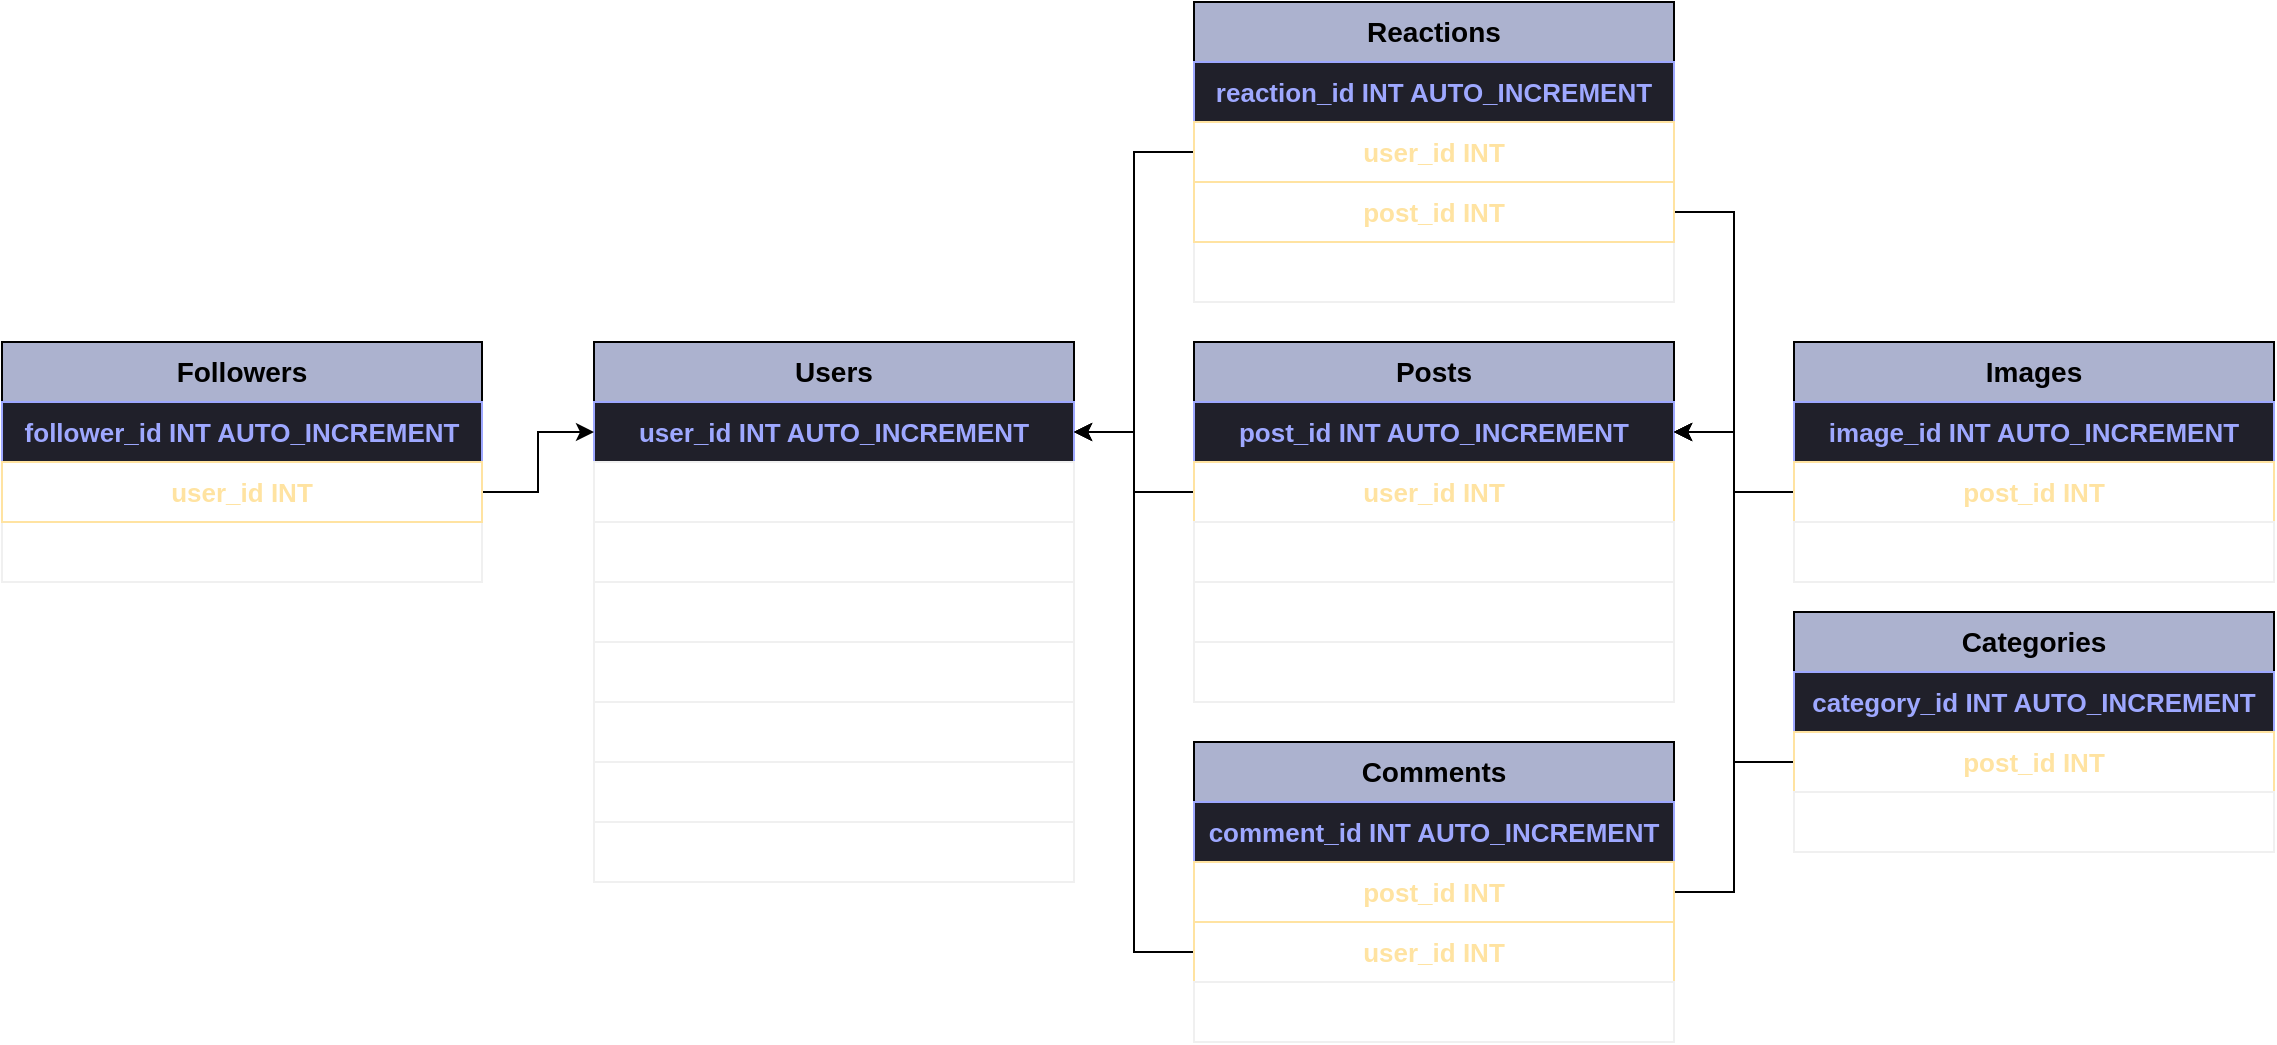 <mxfile version="13.6.5">
    <diagram id="cxP6G-qtAV26YzTyol4L" name="Page-1">
        <mxGraphModel dx="1397" dy="460" grid="1" gridSize="10" guides="1" tooltips="1" connect="1" arrows="1" fold="1" page="1" pageScale="1" pageWidth="827" pageHeight="1169" math="0" shadow="0">
            <root>
                <mxCell id="0"/>
                <mxCell id="1" parent="0"/>
                <mxCell id="3" value="" style="rounded=0;whiteSpace=wrap;html=1;" parent="1" vertex="1">
                    <mxGeometry x="340" y="250" width="240" height="270" as="geometry"/>
                </mxCell>
                <mxCell id="4" value="&lt;font color=&quot;#000000&quot;&gt;&lt;span style=&quot;font-size: 14px&quot;&gt;&lt;b&gt;Users&lt;/b&gt;&lt;/span&gt;&lt;/font&gt;" style="rounded=0;whiteSpace=wrap;html=1;fillColor=#ACB2CF;" parent="1" vertex="1">
                    <mxGeometry x="340" y="250" width="240" height="30" as="geometry"/>
                </mxCell>
                <mxCell id="5" value="&lt;span style=&quot;font-size: 13px&quot;&gt;&lt;b&gt;&lt;font color=&quot;#9ea8ff&quot;&gt;user_id INT AUTO_INCREMENT&lt;/font&gt;&lt;/b&gt;&lt;/span&gt;" style="rounded=0;whiteSpace=wrap;html=1;strokeColor=#9EA8FF;fillColor=#20202A;" parent="1" vertex="1">
                    <mxGeometry x="340" y="280" width="240" height="30" as="geometry"/>
                </mxCell>
                <mxCell id="6" value="&lt;font color=&quot;#ffffff&quot;&gt;&lt;span style=&quot;font-size: 13px&quot;&gt;&lt;b&gt;username VARCHAR(30) UNIQUE&lt;/b&gt;&lt;/span&gt;&lt;/font&gt;" style="rounded=0;whiteSpace=wrap;html=1;fillColor=none;strokeColor=#F0F0F0;" parent="1" vertex="1">
                    <mxGeometry x="340" y="310" width="240" height="30" as="geometry"/>
                </mxCell>
                <mxCell id="8" value="&lt;font color=&quot;#ffffff&quot;&gt;&lt;span style=&quot;font-size: 13px&quot;&gt;&lt;b&gt;name VARCHAR(20)&lt;/b&gt;&lt;/span&gt;&lt;/font&gt;" style="rounded=0;whiteSpace=wrap;html=1;fillColor=none;strokeColor=#F0F0F0;" parent="1" vertex="1">
                    <mxGeometry x="340" y="340" width="240" height="30" as="geometry"/>
                </mxCell>
                <mxCell id="9" value="&lt;font color=&quot;#ffffff&quot;&gt;&lt;span style=&quot;font-size: 13px&quot;&gt;&lt;b&gt;lastname VARCHAR(30)&lt;/b&gt;&lt;/span&gt;&lt;/font&gt;" style="rounded=0;whiteSpace=wrap;html=1;fillColor=none;strokeColor=#F0F0F0;" parent="1" vertex="1">
                    <mxGeometry x="340" y="370" width="240" height="30" as="geometry"/>
                </mxCell>
                <mxCell id="10" value="&lt;font color=&quot;#ffffff&quot;&gt;&lt;span style=&quot;font-size: 13px&quot;&gt;&lt;b&gt;email VARCHAR(70) UNIQUE&lt;/b&gt;&lt;/span&gt;&lt;/font&gt;" style="rounded=0;whiteSpace=wrap;html=1;fillColor=none;strokeColor=#F0F0F0;" parent="1" vertex="1">
                    <mxGeometry x="340" y="430" width="240" height="30" as="geometry"/>
                </mxCell>
                <mxCell id="11" value="&lt;font color=&quot;#ffffff&quot;&gt;&lt;span style=&quot;font-size: 13px&quot;&gt;&lt;b&gt;password VARCHAR(255)&lt;/b&gt;&lt;/span&gt;&lt;/font&gt;" style="rounded=0;whiteSpace=wrap;html=1;fillColor=none;strokeColor=#F0F0F0;" parent="1" vertex="1">
                    <mxGeometry x="340" y="460" width="240" height="30" as="geometry"/>
                </mxCell>
                <mxCell id="13" value="" style="rounded=0;whiteSpace=wrap;html=1;" parent="1" vertex="1">
                    <mxGeometry x="640" y="250" width="240" height="180" as="geometry"/>
                </mxCell>
                <mxCell id="14" value="&lt;font color=&quot;#000000&quot;&gt;&lt;span style=&quot;font-size: 14px&quot;&gt;&lt;b&gt;Posts&lt;/b&gt;&lt;/span&gt;&lt;/font&gt;" style="rounded=0;whiteSpace=wrap;html=1;fillColor=#ACB2CF;" parent="1" vertex="1">
                    <mxGeometry x="640" y="250" width="240" height="30" as="geometry"/>
                </mxCell>
                <mxCell id="15" value="&lt;span style=&quot;font-size: 13px&quot;&gt;&lt;b&gt;&lt;font color=&quot;#9ea8ff&quot;&gt;post_id INT AUTO_INCREMENT&lt;/font&gt;&lt;/b&gt;&lt;/span&gt;" style="rounded=0;whiteSpace=wrap;html=1;strokeColor=#9EA8FF;fillColor=#20202A;" parent="1" vertex="1">
                    <mxGeometry x="640" y="280" width="240" height="30" as="geometry"/>
                </mxCell>
                <mxCell id="21" style="edgeStyle=orthogonalEdgeStyle;rounded=0;orthogonalLoop=1;jettySize=auto;html=1;entryX=1;entryY=0.5;entryDx=0;entryDy=0;" parent="1" source="16" target="5" edge="1">
                    <mxGeometry relative="1" as="geometry"/>
                </mxCell>
                <mxCell id="16" value="&lt;span style=&quot;font-size: 13px&quot;&gt;&lt;b&gt;&lt;font color=&quot;#ffe3a1&quot;&gt;user_id INT&lt;/font&gt;&lt;/b&gt;&lt;/span&gt;" style="rounded=0;whiteSpace=wrap;html=1;fillColor=none;strokeColor=#FFE3A1;" parent="1" vertex="1">
                    <mxGeometry x="640" y="310" width="240" height="30" as="geometry"/>
                </mxCell>
                <mxCell id="17" value="&lt;font color=&quot;#ffffff&quot;&gt;&lt;span style=&quot;font-size: 13px&quot;&gt;&lt;b&gt;title VARCHAR(100)&lt;/b&gt;&lt;/span&gt;&lt;/font&gt;" style="rounded=0;whiteSpace=wrap;html=1;fillColor=none;strokeColor=#F0F0F0;" parent="1" vertex="1">
                    <mxGeometry x="640" y="340" width="240" height="30" as="geometry"/>
                </mxCell>
                <mxCell id="18" value="&lt;font color=&quot;#ffffff&quot;&gt;&lt;span style=&quot;font-size: 13px&quot;&gt;&lt;b&gt;body LONGTEXT&lt;/b&gt;&lt;/span&gt;&lt;/font&gt;" style="rounded=0;whiteSpace=wrap;html=1;fillColor=none;strokeColor=#F0F0F0;" parent="1" vertex="1">
                    <mxGeometry x="640" y="370" width="240" height="30" as="geometry"/>
                </mxCell>
                <mxCell id="19" value="&lt;font color=&quot;#ffffff&quot;&gt;&lt;span style=&quot;font-size: 13px&quot;&gt;&lt;b&gt;views INT&lt;/b&gt;&lt;/span&gt;&lt;/font&gt;" style="rounded=0;whiteSpace=wrap;html=1;fillColor=none;strokeColor=#F0F0F0;" parent="1" vertex="1">
                    <mxGeometry x="640" y="400" width="240" height="30" as="geometry"/>
                </mxCell>
                <mxCell id="22" value="" style="rounded=0;whiteSpace=wrap;html=1;" parent="1" vertex="1">
                    <mxGeometry x="940" y="250" width="240" height="120" as="geometry"/>
                </mxCell>
                <mxCell id="23" value="&lt;font color=&quot;#000000&quot;&gt;&lt;span style=&quot;font-size: 14px&quot;&gt;&lt;b&gt;Images&lt;/b&gt;&lt;/span&gt;&lt;/font&gt;" style="rounded=0;whiteSpace=wrap;html=1;fillColor=#ACB2CF;" parent="1" vertex="1">
                    <mxGeometry x="940" y="250" width="240" height="30" as="geometry"/>
                </mxCell>
                <mxCell id="24" value="&lt;span style=&quot;font-size: 13px&quot;&gt;&lt;b&gt;&lt;font color=&quot;#9ea8ff&quot;&gt;image_id INT AUTO_INCREMENT&lt;/font&gt;&lt;/b&gt;&lt;/span&gt;" style="rounded=0;whiteSpace=wrap;html=1;strokeColor=#9EA8FF;fillColor=#20202A;" parent="1" vertex="1">
                    <mxGeometry x="940" y="280" width="240" height="30" as="geometry"/>
                </mxCell>
                <mxCell id="29" style="edgeStyle=orthogonalEdgeStyle;rounded=0;orthogonalLoop=1;jettySize=auto;html=1;entryX=1;entryY=0.5;entryDx=0;entryDy=0;" parent="1" source="25" target="15" edge="1">
                    <mxGeometry relative="1" as="geometry"/>
                </mxCell>
                <mxCell id="25" value="&lt;span style=&quot;font-size: 13px&quot;&gt;&lt;b&gt;&lt;font color=&quot;#ffe3a1&quot;&gt;post_id INT&lt;/font&gt;&lt;/b&gt;&lt;/span&gt;" style="rounded=0;whiteSpace=wrap;html=1;fillColor=none;strokeColor=#FFE3A1;" parent="1" vertex="1">
                    <mxGeometry x="940" y="310" width="240" height="30" as="geometry"/>
                </mxCell>
                <mxCell id="26" value="&lt;font color=&quot;#ffffff&quot;&gt;&lt;span style=&quot;font-size: 13px&quot;&gt;&lt;b&gt;filename VARCHAR(255)&lt;/b&gt;&lt;/span&gt;&lt;/font&gt;" style="rounded=0;whiteSpace=wrap;html=1;fillColor=none;strokeColor=#F0F0F0;" parent="1" vertex="1">
                    <mxGeometry x="940" y="340" width="240" height="30" as="geometry"/>
                </mxCell>
                <mxCell id="44" value="" style="rounded=0;whiteSpace=wrap;html=1;" parent="1" vertex="1">
                    <mxGeometry x="640" y="450" width="240" height="150" as="geometry"/>
                </mxCell>
                <mxCell id="45" value="&lt;font color=&quot;#000000&quot;&gt;&lt;span style=&quot;font-size: 14px&quot;&gt;&lt;b&gt;Comments&lt;/b&gt;&lt;/span&gt;&lt;/font&gt;" style="rounded=0;whiteSpace=wrap;html=1;fillColor=#ACB2CF;" parent="1" vertex="1">
                    <mxGeometry x="640" y="450" width="240" height="30" as="geometry"/>
                </mxCell>
                <mxCell id="46" value="&lt;span style=&quot;font-size: 13px&quot;&gt;&lt;b&gt;&lt;font color=&quot;#9ea8ff&quot;&gt;comment_id INT AUTO_INCREMENT&lt;/font&gt;&lt;/b&gt;&lt;/span&gt;" style="rounded=0;whiteSpace=wrap;html=1;strokeColor=#9EA8FF;fillColor=#20202A;" parent="1" vertex="1">
                    <mxGeometry x="640" y="480" width="240" height="30" as="geometry"/>
                </mxCell>
                <mxCell id="52" value="" style="edgeStyle=orthogonalEdgeStyle;rounded=0;orthogonalLoop=1;jettySize=auto;html=1;entryX=1;entryY=0.5;entryDx=0;entryDy=0;" parent="1" source="47" target="5" edge="1">
                    <mxGeometry relative="1" as="geometry">
                        <Array as="points">
                            <mxPoint x="610" y="555"/>
                            <mxPoint x="610" y="295"/>
                        </Array>
                    </mxGeometry>
                </mxCell>
                <mxCell id="47" value="&lt;span style=&quot;font-size: 13px&quot;&gt;&lt;b&gt;&lt;font color=&quot;#ffe3a1&quot;&gt;user_id INT&lt;/font&gt;&lt;/b&gt;&lt;/span&gt;" style="rounded=0;whiteSpace=wrap;html=1;fillColor=none;strokeColor=#FFE3A1;" parent="1" vertex="1">
                    <mxGeometry x="640" y="540" width="240" height="30" as="geometry"/>
                </mxCell>
                <mxCell id="49" value="&lt;font color=&quot;#ffffff&quot;&gt;&lt;span style=&quot;font-size: 13px&quot;&gt;&lt;b&gt;body LONGTEXT&lt;/b&gt;&lt;/span&gt;&lt;/font&gt;" style="rounded=0;whiteSpace=wrap;html=1;fillColor=none;strokeColor=#F0F0F0;" parent="1" vertex="1">
                    <mxGeometry x="640" y="570" width="240" height="30" as="geometry"/>
                </mxCell>
                <mxCell id="53" style="edgeStyle=orthogonalEdgeStyle;rounded=0;orthogonalLoop=1;jettySize=auto;html=1;entryX=1;entryY=0.5;entryDx=0;entryDy=0;" parent="1" source="51" target="15" edge="1">
                    <mxGeometry relative="1" as="geometry">
                        <Array as="points">
                            <mxPoint x="910" y="525"/>
                            <mxPoint x="910" y="295"/>
                        </Array>
                    </mxGeometry>
                </mxCell>
                <mxCell id="51" value="&lt;span style=&quot;font-size: 13px&quot;&gt;&lt;b&gt;&lt;font color=&quot;#ffe3a1&quot;&gt;post_id INT&lt;/font&gt;&lt;/b&gt;&lt;/span&gt;" style="rounded=0;whiteSpace=wrap;html=1;fillColor=none;strokeColor=#FFE3A1;" parent="1" vertex="1">
                    <mxGeometry x="640" y="510" width="240" height="30" as="geometry"/>
                </mxCell>
                <mxCell id="54" value="" style="rounded=0;whiteSpace=wrap;html=1;" parent="1" vertex="1">
                    <mxGeometry x="640" y="80" width="240" height="150" as="geometry"/>
                </mxCell>
                <mxCell id="55" value="&lt;font color=&quot;#000000&quot;&gt;&lt;span style=&quot;font-size: 14px&quot;&gt;&lt;b&gt;Reactions&lt;/b&gt;&lt;/span&gt;&lt;/font&gt;" style="rounded=0;whiteSpace=wrap;html=1;fillColor=#ACB2CF;" parent="1" vertex="1">
                    <mxGeometry x="640" y="80" width="240" height="30" as="geometry"/>
                </mxCell>
                <mxCell id="56" value="&lt;span style=&quot;font-size: 13px&quot;&gt;&lt;b&gt;&lt;font color=&quot;#9ea8ff&quot;&gt;reaction_id INT AUTO_INCREMENT&lt;/font&gt;&lt;/b&gt;&lt;/span&gt;" style="rounded=0;whiteSpace=wrap;html=1;strokeColor=#9EA8FF;fillColor=#20202A;" parent="1" vertex="1">
                    <mxGeometry x="640" y="110" width="240" height="30" as="geometry"/>
                </mxCell>
                <mxCell id="61" style="edgeStyle=orthogonalEdgeStyle;rounded=0;orthogonalLoop=1;jettySize=auto;html=1;entryX=1;entryY=0.5;entryDx=0;entryDy=0;" parent="1" source="57" target="5" edge="1">
                    <mxGeometry relative="1" as="geometry">
                        <Array as="points">
                            <mxPoint x="610" y="155"/>
                            <mxPoint x="610" y="295"/>
                        </Array>
                    </mxGeometry>
                </mxCell>
                <mxCell id="57" value="&lt;span style=&quot;font-size: 13px&quot;&gt;&lt;b&gt;&lt;font color=&quot;#ffe3a1&quot;&gt;user_id INT&lt;/font&gt;&lt;/b&gt;&lt;/span&gt;" style="rounded=0;whiteSpace=wrap;html=1;fillColor=none;strokeColor=#FFE3A1;" parent="1" vertex="1">
                    <mxGeometry x="640" y="140" width="240" height="30" as="geometry"/>
                </mxCell>
                <mxCell id="58" value="&lt;font color=&quot;#ffffff&quot;&gt;&lt;span style=&quot;font-size: 13px&quot;&gt;&lt;b&gt;body LONGTEXT&lt;/b&gt;&lt;/span&gt;&lt;/font&gt;" style="rounded=0;whiteSpace=wrap;html=1;fillColor=none;strokeColor=#F0F0F0;" parent="1" vertex="1">
                    <mxGeometry x="640" y="200" width="240" height="30" as="geometry"/>
                </mxCell>
                <mxCell id="60" style="edgeStyle=orthogonalEdgeStyle;rounded=0;orthogonalLoop=1;jettySize=auto;html=1;entryX=1;entryY=0.5;entryDx=0;entryDy=0;" parent="1" source="59" target="15" edge="1">
                    <mxGeometry relative="1" as="geometry">
                        <Array as="points">
                            <mxPoint x="910" y="185"/>
                            <mxPoint x="910" y="295"/>
                        </Array>
                    </mxGeometry>
                </mxCell>
                <mxCell id="59" value="&lt;span style=&quot;font-size: 13px&quot;&gt;&lt;b&gt;&lt;font color=&quot;#ffe3a1&quot;&gt;post_id INT&lt;/font&gt;&lt;/b&gt;&lt;/span&gt;" style="rounded=0;whiteSpace=wrap;html=1;fillColor=none;strokeColor=#FFE3A1;" parent="1" vertex="1">
                    <mxGeometry x="640" y="170" width="240" height="30" as="geometry"/>
                </mxCell>
                <mxCell id="62" value="" style="rounded=0;whiteSpace=wrap;html=1;" parent="1" vertex="1">
                    <mxGeometry x="940" y="385" width="240" height="120" as="geometry"/>
                </mxCell>
                <mxCell id="63" value="&lt;font color=&quot;#000000&quot;&gt;&lt;span style=&quot;font-size: 14px&quot;&gt;&lt;b&gt;Categories&lt;/b&gt;&lt;/span&gt;&lt;/font&gt;" style="rounded=0;whiteSpace=wrap;html=1;fillColor=#ACB2CF;" parent="1" vertex="1">
                    <mxGeometry x="940" y="385" width="240" height="30" as="geometry"/>
                </mxCell>
                <mxCell id="64" value="&lt;span style=&quot;font-size: 13px&quot;&gt;&lt;b&gt;&lt;font color=&quot;#9ea8ff&quot;&gt;category_id INT AUTO_INCREMENT&lt;/font&gt;&lt;/b&gt;&lt;/span&gt;" style="rounded=0;whiteSpace=wrap;html=1;strokeColor=#9EA8FF;fillColor=#20202A;" parent="1" vertex="1">
                    <mxGeometry x="940" y="415" width="240" height="30" as="geometry"/>
                </mxCell>
                <mxCell id="68" style="edgeStyle=orthogonalEdgeStyle;rounded=0;orthogonalLoop=1;jettySize=auto;html=1;entryX=1;entryY=0.5;entryDx=0;entryDy=0;" parent="1" source="65" target="15" edge="1">
                    <mxGeometry relative="1" as="geometry">
                        <Array as="points">
                            <mxPoint x="910" y="460"/>
                            <mxPoint x="910" y="295"/>
                        </Array>
                    </mxGeometry>
                </mxCell>
                <mxCell id="65" value="&lt;span style=&quot;font-size: 13px&quot;&gt;&lt;b&gt;&lt;font color=&quot;#ffe3a1&quot;&gt;post_id INT&lt;/font&gt;&lt;/b&gt;&lt;/span&gt;" style="rounded=0;whiteSpace=wrap;html=1;fillColor=none;strokeColor=#FFE3A1;" parent="1" vertex="1">
                    <mxGeometry x="940" y="445" width="240" height="30" as="geometry"/>
                </mxCell>
                <mxCell id="66" value="&lt;font color=&quot;#ffffff&quot;&gt;&lt;span style=&quot;font-size: 13px&quot;&gt;&lt;b&gt;category VARCHAR(20)&lt;/b&gt;&lt;/span&gt;&lt;/font&gt;" style="rounded=0;whiteSpace=wrap;html=1;fillColor=none;strokeColor=#F0F0F0;" parent="1" vertex="1">
                    <mxGeometry x="940" y="475" width="240" height="30" as="geometry"/>
                </mxCell>
                <mxCell id="81" value="" style="rounded=0;whiteSpace=wrap;html=1;" parent="1" vertex="1">
                    <mxGeometry x="44" y="250" width="240" height="120" as="geometry"/>
                </mxCell>
                <mxCell id="82" value="&lt;font color=&quot;#000000&quot;&gt;&lt;span style=&quot;font-size: 14px&quot;&gt;&lt;b&gt;Followers&lt;/b&gt;&lt;/span&gt;&lt;/font&gt;" style="rounded=0;whiteSpace=wrap;html=1;fillColor=#ACB2CF;" parent="1" vertex="1">
                    <mxGeometry x="44" y="250" width="240" height="30" as="geometry"/>
                </mxCell>
                <mxCell id="83" value="&lt;span style=&quot;font-size: 13px&quot;&gt;&lt;b&gt;&lt;font color=&quot;#9ea8ff&quot;&gt;follower_id INT AUTO_INCREMENT&lt;/font&gt;&lt;/b&gt;&lt;/span&gt;" style="rounded=0;whiteSpace=wrap;html=1;strokeColor=#9EA8FF;fillColor=#20202A;" parent="1" vertex="1">
                    <mxGeometry x="44" y="280" width="240" height="30" as="geometry"/>
                </mxCell>
                <mxCell id="85" value="&lt;font color=&quot;#ffffff&quot;&gt;&lt;span style=&quot;font-size: 13px&quot;&gt;&lt;b&gt;following INT&lt;/b&gt;&lt;/span&gt;&lt;/font&gt;" style="rounded=0;whiteSpace=wrap;html=1;fillColor=none;strokeColor=#F0F0F0;" parent="1" vertex="1">
                    <mxGeometry x="44" y="340" width="240" height="30" as="geometry"/>
                </mxCell>
                <mxCell id="87" style="edgeStyle=orthogonalEdgeStyle;orthogonalLoop=1;jettySize=auto;html=1;entryX=0;entryY=0.5;entryDx=0;entryDy=0;rounded=0;" parent="1" source="86" target="5" edge="1">
                    <mxGeometry relative="1" as="geometry"/>
                </mxCell>
                <mxCell id="86" value="&lt;span style=&quot;font-size: 13px&quot;&gt;&lt;b&gt;&lt;font color=&quot;#ffe3a1&quot;&gt;user_id INT&lt;/font&gt;&lt;/b&gt;&lt;/span&gt;" style="rounded=0;whiteSpace=wrap;html=1;fillColor=none;strokeColor=#FFE3A1;" parent="1" vertex="1">
                    <mxGeometry x="44" y="310" width="240" height="30" as="geometry"/>
                </mxCell>
                <mxCell id="88" value="&lt;font color=&quot;#ffffff&quot;&gt;&lt;span style=&quot;font-size: 13px&quot;&gt;&lt;b&gt;picture_filename VARCHAR(255)&lt;/b&gt;&lt;/span&gt;&lt;/font&gt;" style="rounded=0;whiteSpace=wrap;html=1;fillColor=none;strokeColor=#F0F0F0;" parent="1" vertex="1">
                    <mxGeometry x="340" y="490" width="240" height="30" as="geometry"/>
                </mxCell>
                <mxCell id="99" value="&lt;font color=&quot;#ffffff&quot;&gt;&lt;span style=&quot;font-size: 13px&quot;&gt;&lt;b&gt;description VARCHAR(255)&lt;/b&gt;&lt;/span&gt;&lt;/font&gt;" style="rounded=0;whiteSpace=wrap;html=1;fillColor=none;strokeColor=#F0F0F0;" parent="1" vertex="1">
                    <mxGeometry x="340" y="400" width="240" height="30" as="geometry"/>
                </mxCell>
            </root>
        </mxGraphModel>
    </diagram>
</mxfile>